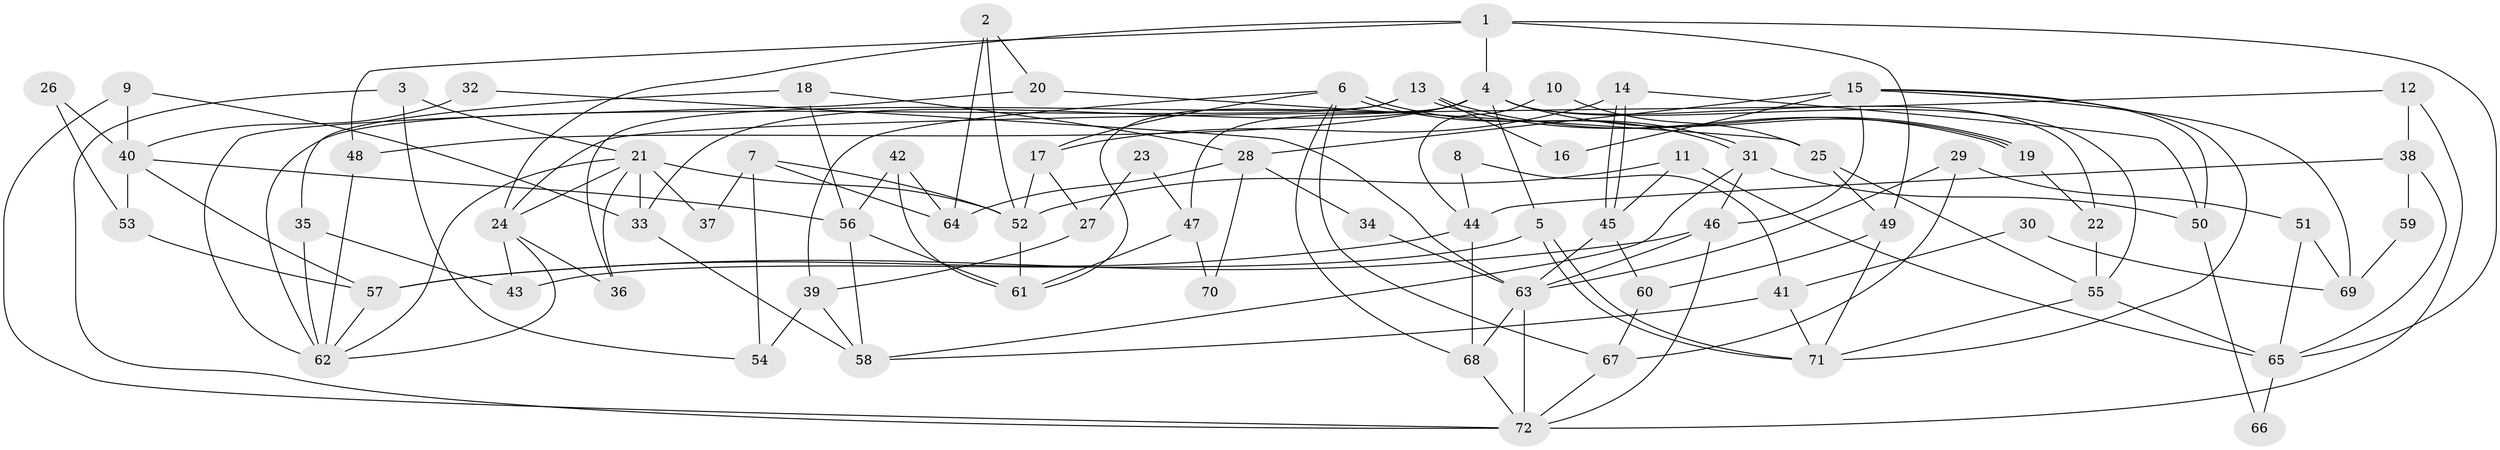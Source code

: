 // coarse degree distribution, {9: 0.027777777777777776, 5: 0.16666666666666666, 15: 0.027777777777777776, 3: 0.1111111111111111, 7: 0.1111111111111111, 4: 0.16666666666666666, 6: 0.1388888888888889, 2: 0.25}
// Generated by graph-tools (version 1.1) at 2025/51/03/04/25 22:51:15]
// undirected, 72 vertices, 144 edges
graph export_dot {
  node [color=gray90,style=filled];
  1;
  2;
  3;
  4;
  5;
  6;
  7;
  8;
  9;
  10;
  11;
  12;
  13;
  14;
  15;
  16;
  17;
  18;
  19;
  20;
  21;
  22;
  23;
  24;
  25;
  26;
  27;
  28;
  29;
  30;
  31;
  32;
  33;
  34;
  35;
  36;
  37;
  38;
  39;
  40;
  41;
  42;
  43;
  44;
  45;
  46;
  47;
  48;
  49;
  50;
  51;
  52;
  53;
  54;
  55;
  56;
  57;
  58;
  59;
  60;
  61;
  62;
  63;
  64;
  65;
  66;
  67;
  68;
  69;
  70;
  71;
  72;
  1 -- 24;
  1 -- 48;
  1 -- 4;
  1 -- 49;
  1 -- 65;
  2 -- 52;
  2 -- 64;
  2 -- 20;
  3 -- 72;
  3 -- 21;
  3 -- 54;
  4 -- 19;
  4 -- 5;
  4 -- 22;
  4 -- 33;
  4 -- 47;
  4 -- 48;
  4 -- 55;
  4 -- 61;
  5 -- 71;
  5 -- 71;
  5 -- 43;
  6 -- 31;
  6 -- 31;
  6 -- 39;
  6 -- 17;
  6 -- 67;
  6 -- 68;
  7 -- 52;
  7 -- 64;
  7 -- 37;
  7 -- 54;
  8 -- 44;
  8 -- 41;
  9 -- 72;
  9 -- 33;
  9 -- 40;
  10 -- 25;
  10 -- 44;
  11 -- 65;
  11 -- 45;
  11 -- 52;
  12 -- 72;
  12 -- 24;
  12 -- 38;
  13 -- 19;
  13 -- 19;
  13 -- 62;
  13 -- 16;
  13 -- 36;
  14 -- 17;
  14 -- 45;
  14 -- 45;
  14 -- 50;
  15 -- 46;
  15 -- 71;
  15 -- 16;
  15 -- 28;
  15 -- 50;
  15 -- 69;
  17 -- 52;
  17 -- 27;
  18 -- 56;
  18 -- 35;
  18 -- 28;
  19 -- 22;
  20 -- 62;
  20 -- 25;
  21 -- 24;
  21 -- 52;
  21 -- 33;
  21 -- 36;
  21 -- 37;
  21 -- 62;
  22 -- 55;
  23 -- 47;
  23 -- 27;
  24 -- 36;
  24 -- 62;
  24 -- 43;
  25 -- 55;
  25 -- 49;
  26 -- 53;
  26 -- 40;
  27 -- 39;
  28 -- 34;
  28 -- 64;
  28 -- 70;
  29 -- 63;
  29 -- 67;
  29 -- 51;
  30 -- 69;
  30 -- 41;
  31 -- 50;
  31 -- 46;
  31 -- 58;
  32 -- 63;
  32 -- 40;
  33 -- 58;
  34 -- 63;
  35 -- 62;
  35 -- 43;
  38 -- 65;
  38 -- 44;
  38 -- 59;
  39 -- 58;
  39 -- 54;
  40 -- 57;
  40 -- 53;
  40 -- 56;
  41 -- 71;
  41 -- 58;
  42 -- 61;
  42 -- 56;
  42 -- 64;
  44 -- 68;
  44 -- 57;
  45 -- 63;
  45 -- 60;
  46 -- 72;
  46 -- 57;
  46 -- 63;
  47 -- 61;
  47 -- 70;
  48 -- 62;
  49 -- 60;
  49 -- 71;
  50 -- 66;
  51 -- 65;
  51 -- 69;
  52 -- 61;
  53 -- 57;
  55 -- 71;
  55 -- 65;
  56 -- 58;
  56 -- 61;
  57 -- 62;
  59 -- 69;
  60 -- 67;
  63 -- 72;
  63 -- 68;
  65 -- 66;
  67 -- 72;
  68 -- 72;
}
